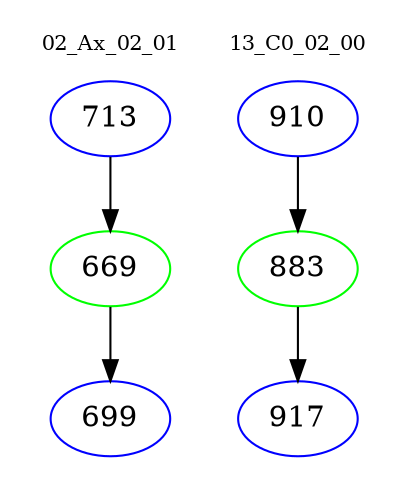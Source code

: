 digraph{
subgraph cluster_0 {
color = white
label = "02_Ax_02_01";
fontsize=10;
T0_713 [label="713", color="blue"]
T0_713 -> T0_669 [color="black"]
T0_669 [label="669", color="green"]
T0_669 -> T0_699 [color="black"]
T0_699 [label="699", color="blue"]
}
subgraph cluster_1 {
color = white
label = "13_C0_02_00";
fontsize=10;
T1_910 [label="910", color="blue"]
T1_910 -> T1_883 [color="black"]
T1_883 [label="883", color="green"]
T1_883 -> T1_917 [color="black"]
T1_917 [label="917", color="blue"]
}
}
